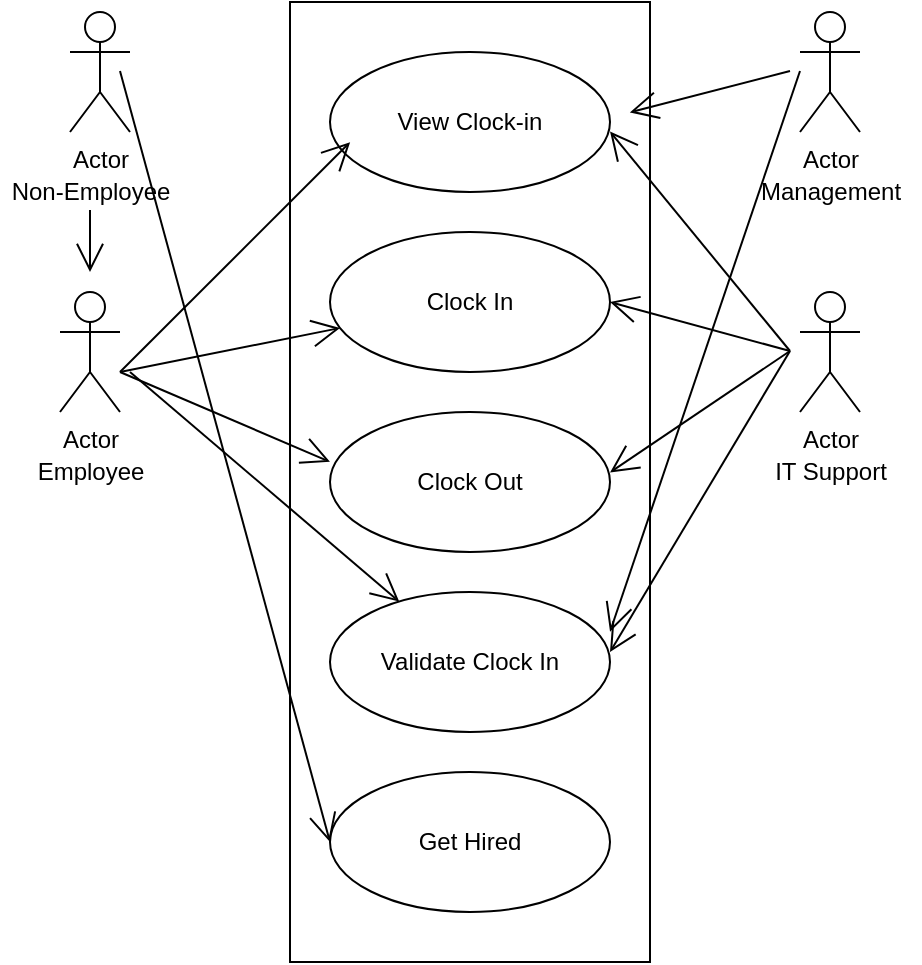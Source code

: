 <mxfile version="13.5.9" type="github">
  <diagram name="Page-1" id="e7e014a7-5840-1c2e-5031-d8a46d1fe8dd">
    <mxGraphModel dx="868" dy="401" grid="1" gridSize="10" guides="1" tooltips="1" connect="1" arrows="1" fold="1" page="1" pageScale="1" pageWidth="1169" pageHeight="826" background="#ffffff" math="0" shadow="0">
      <root>
        <mxCell id="0" />
        <mxCell id="1" parent="0" />
        <mxCell id="r-yJYnl1OP3CYbjC2gjN-41" value="Actor" style="shape=umlActor;verticalLabelPosition=bottom;verticalAlign=top;html=1;" vertex="1" parent="1">
          <mxGeometry x="220" y="40" width="30" height="60" as="geometry" />
        </mxCell>
        <mxCell id="r-yJYnl1OP3CYbjC2gjN-42" value="Non-Employee" style="text;html=1;align=center;verticalAlign=middle;resizable=0;points=[];autosize=1;" vertex="1" parent="1">
          <mxGeometry x="185" y="120" width="90" height="20" as="geometry" />
        </mxCell>
        <mxCell id="r-yJYnl1OP3CYbjC2gjN-43" value="Actor" style="shape=umlActor;verticalLabelPosition=bottom;verticalAlign=top;html=1;" vertex="1" parent="1">
          <mxGeometry x="215" y="180" width="30" height="60" as="geometry" />
        </mxCell>
        <mxCell id="r-yJYnl1OP3CYbjC2gjN-46" value="Employee" style="text;html=1;align=center;verticalAlign=middle;resizable=0;points=[];autosize=1;" vertex="1" parent="1">
          <mxGeometry x="195" y="260" width="70" height="20" as="geometry" />
        </mxCell>
        <mxCell id="r-yJYnl1OP3CYbjC2gjN-47" value="" style="html=1;" vertex="1" parent="1">
          <mxGeometry x="330" y="35" width="180" height="480" as="geometry" />
        </mxCell>
        <mxCell id="r-yJYnl1OP3CYbjC2gjN-48" value="View Clock-in" style="ellipse;whiteSpace=wrap;html=1;" vertex="1" parent="1">
          <mxGeometry x="350" y="60" width="140" height="70" as="geometry" />
        </mxCell>
        <mxCell id="r-yJYnl1OP3CYbjC2gjN-49" value="Clock In" style="ellipse;whiteSpace=wrap;html=1;" vertex="1" parent="1">
          <mxGeometry x="350" y="150" width="140" height="70" as="geometry" />
        </mxCell>
        <mxCell id="r-yJYnl1OP3CYbjC2gjN-50" value="Clock Out" style="ellipse;whiteSpace=wrap;html=1;" vertex="1" parent="1">
          <mxGeometry x="350" y="240" width="140" height="70" as="geometry" />
        </mxCell>
        <mxCell id="r-yJYnl1OP3CYbjC2gjN-51" value="Validate Clock In" style="ellipse;whiteSpace=wrap;html=1;" vertex="1" parent="1">
          <mxGeometry x="350" y="330" width="140" height="70" as="geometry" />
        </mxCell>
        <mxCell id="r-yJYnl1OP3CYbjC2gjN-52" value="Get Hired" style="ellipse;whiteSpace=wrap;html=1;" vertex="1" parent="1">
          <mxGeometry x="350" y="420" width="140" height="70" as="geometry" />
        </mxCell>
        <mxCell id="r-yJYnl1OP3CYbjC2gjN-53" value="Actor" style="shape=umlActor;verticalLabelPosition=bottom;verticalAlign=top;html=1;" vertex="1" parent="1">
          <mxGeometry x="585" y="40" width="30" height="60" as="geometry" />
        </mxCell>
        <mxCell id="r-yJYnl1OP3CYbjC2gjN-54" value="Management" style="text;html=1;align=center;verticalAlign=middle;resizable=0;points=[];autosize=1;" vertex="1" parent="1">
          <mxGeometry x="555" y="120" width="90" height="20" as="geometry" />
        </mxCell>
        <mxCell id="r-yJYnl1OP3CYbjC2gjN-55" value="Actor" style="shape=umlActor;verticalLabelPosition=bottom;verticalAlign=top;html=1;" vertex="1" parent="1">
          <mxGeometry x="585" y="180" width="30" height="60" as="geometry" />
        </mxCell>
        <mxCell id="r-yJYnl1OP3CYbjC2gjN-56" value="IT Support" style="text;html=1;align=center;verticalAlign=middle;resizable=0;points=[];autosize=1;" vertex="1" parent="1">
          <mxGeometry x="565" y="260" width="70" height="20" as="geometry" />
        </mxCell>
        <mxCell id="r-yJYnl1OP3CYbjC2gjN-59" value="" style="endArrow=open;endFill=1;endSize=12;html=1;entryX=0;entryY=0.5;entryDx=0;entryDy=0;" edge="1" parent="1" target="r-yJYnl1OP3CYbjC2gjN-52">
          <mxGeometry width="160" relative="1" as="geometry">
            <mxPoint x="245" y="69.5" as="sourcePoint" />
            <mxPoint x="405" y="69.5" as="targetPoint" />
          </mxGeometry>
        </mxCell>
        <mxCell id="r-yJYnl1OP3CYbjC2gjN-60" value="" style="endArrow=open;endFill=1;endSize=12;html=1;entryX=0.111;entryY=0.479;entryDx=0;entryDy=0;entryPerimeter=0;" edge="1" parent="1" target="r-yJYnl1OP3CYbjC2gjN-47">
          <mxGeometry width="160" relative="1" as="geometry">
            <mxPoint x="245" y="220" as="sourcePoint" />
            <mxPoint x="405" y="220" as="targetPoint" />
          </mxGeometry>
        </mxCell>
        <mxCell id="r-yJYnl1OP3CYbjC2gjN-62" value="" style="endArrow=open;endFill=1;endSize=12;html=1;entryX=0.167;entryY=0.146;entryDx=0;entryDy=0;entryPerimeter=0;" edge="1" parent="1" target="r-yJYnl1OP3CYbjC2gjN-47">
          <mxGeometry width="160" relative="1" as="geometry">
            <mxPoint x="245" y="220" as="sourcePoint" />
            <mxPoint x="405" y="220" as="targetPoint" />
          </mxGeometry>
        </mxCell>
        <mxCell id="r-yJYnl1OP3CYbjC2gjN-63" value="" style="endArrow=open;endFill=1;endSize=12;html=1;" edge="1" parent="1" target="r-yJYnl1OP3CYbjC2gjN-49">
          <mxGeometry width="160" relative="1" as="geometry">
            <mxPoint x="245" y="220" as="sourcePoint" />
            <mxPoint x="405" y="220" as="targetPoint" />
          </mxGeometry>
        </mxCell>
        <mxCell id="r-yJYnl1OP3CYbjC2gjN-64" value="" style="endArrow=open;endFill=1;endSize=12;html=1;" edge="1" parent="1" target="r-yJYnl1OP3CYbjC2gjN-51">
          <mxGeometry width="160" relative="1" as="geometry">
            <mxPoint x="250" y="220" as="sourcePoint" />
            <mxPoint x="400" y="220" as="targetPoint" />
          </mxGeometry>
        </mxCell>
        <mxCell id="r-yJYnl1OP3CYbjC2gjN-65" value="" style="endArrow=open;endFill=1;endSize=12;html=1;" edge="1" parent="1">
          <mxGeometry width="160" relative="1" as="geometry">
            <mxPoint x="230" y="139" as="sourcePoint" />
            <mxPoint x="230" y="170" as="targetPoint" />
          </mxGeometry>
        </mxCell>
        <mxCell id="r-yJYnl1OP3CYbjC2gjN-66" value="" style="endArrow=open;endFill=1;endSize=12;html=1;entryX=0.944;entryY=0.115;entryDx=0;entryDy=0;entryPerimeter=0;" edge="1" parent="1" target="r-yJYnl1OP3CYbjC2gjN-47">
          <mxGeometry width="160" relative="1" as="geometry">
            <mxPoint x="580" y="69.5" as="sourcePoint" />
            <mxPoint x="740" y="69.5" as="targetPoint" />
          </mxGeometry>
        </mxCell>
        <mxCell id="r-yJYnl1OP3CYbjC2gjN-67" value="" style="endArrow=open;endFill=1;endSize=12;html=1;entryX=0.889;entryY=0.656;entryDx=0;entryDy=0;entryPerimeter=0;" edge="1" parent="1" target="r-yJYnl1OP3CYbjC2gjN-47">
          <mxGeometry width="160" relative="1" as="geometry">
            <mxPoint x="585" y="69.5" as="sourcePoint" />
            <mxPoint x="745" y="69.5" as="targetPoint" />
          </mxGeometry>
        </mxCell>
        <mxCell id="r-yJYnl1OP3CYbjC2gjN-68" value="" style="endArrow=open;endFill=1;endSize=12;html=1;entryX=0.889;entryY=0.135;entryDx=0;entryDy=0;entryPerimeter=0;" edge="1" parent="1" target="r-yJYnl1OP3CYbjC2gjN-47">
          <mxGeometry width="160" relative="1" as="geometry">
            <mxPoint x="580" y="209.5" as="sourcePoint" />
            <mxPoint x="740" y="209.5" as="targetPoint" />
          </mxGeometry>
        </mxCell>
        <mxCell id="r-yJYnl1OP3CYbjC2gjN-69" value="" style="endArrow=open;endFill=1;endSize=12;html=1;entryX=1;entryY=0.5;entryDx=0;entryDy=0;" edge="1" parent="1" target="r-yJYnl1OP3CYbjC2gjN-49">
          <mxGeometry width="160" relative="1" as="geometry">
            <mxPoint x="580" y="209.5" as="sourcePoint" />
            <mxPoint x="740" y="209.5" as="targetPoint" />
          </mxGeometry>
        </mxCell>
        <mxCell id="r-yJYnl1OP3CYbjC2gjN-70" value="" style="endArrow=open;endFill=1;endSize=12;html=1;entryX=0.889;entryY=0.49;entryDx=0;entryDy=0;entryPerimeter=0;" edge="1" parent="1" target="r-yJYnl1OP3CYbjC2gjN-47">
          <mxGeometry width="160" relative="1" as="geometry">
            <mxPoint x="580" y="209.5" as="sourcePoint" />
            <mxPoint x="740" y="209.5" as="targetPoint" />
          </mxGeometry>
        </mxCell>
        <mxCell id="r-yJYnl1OP3CYbjC2gjN-71" value="" style="endArrow=open;endFill=1;endSize=12;html=1;" edge="1" parent="1">
          <mxGeometry width="160" relative="1" as="geometry">
            <mxPoint x="580" y="209.5" as="sourcePoint" />
            <mxPoint x="490" y="360" as="targetPoint" />
          </mxGeometry>
        </mxCell>
      </root>
    </mxGraphModel>
  </diagram>
</mxfile>
